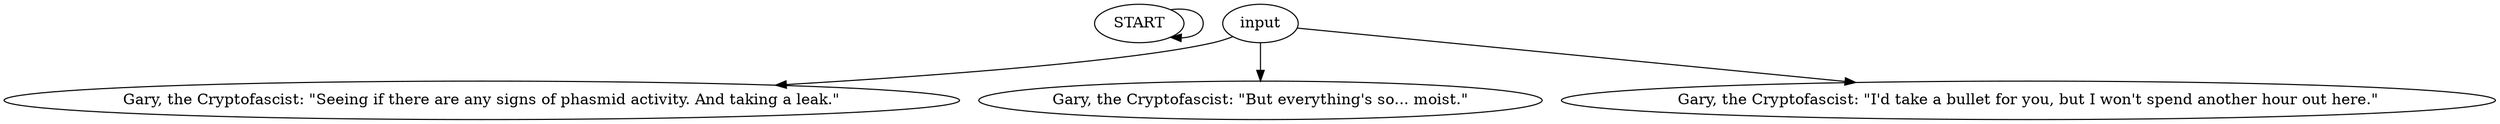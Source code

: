# WESTCOAST / GARY barks
# Gary pretends to be doing something useful.
# ==================================================
digraph G {
	  0 [label="START"];
	  1 [label="input"];
	  2 [label="Gary, the Cryptofascist: \"Seeing if there are any signs of phasmid activity. And taking a leak.\""];
	  3 [label="Gary, the Cryptofascist: \"But everything's so... moist.\""];
	  4 [label="Gary, the Cryptofascist: \"I'd take a bullet for you, but I won't spend another hour out here.\""];
	  0 -> 0
	  1 -> 2
	  1 -> 3
	  1 -> 4
}

